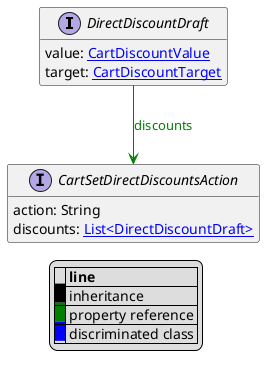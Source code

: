 @startuml

hide empty fields
hide empty methods
legend
|= |= line |
|<back:black>   </back>| inheritance |
|<back:green>   </back>| property reference |
|<back:blue>   </back>| discriminated class |
endlegend
interface DirectDiscountDraft [[DirectDiscountDraft.svg]]  {
    value: [[CartDiscountValue.svg CartDiscountValue]]
    target: [[CartDiscountTarget.svg CartDiscountTarget]]
}



interface CartSetDirectDiscountsAction [[CartSetDirectDiscountsAction.svg]]  {
    action: String
    discounts: [[DirectDiscountDraft.svg List<DirectDiscountDraft>]]
}

DirectDiscountDraft --> CartSetDirectDiscountsAction #green;text:green : "discounts"
@enduml
